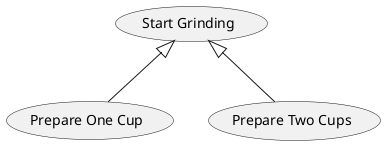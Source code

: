 @startuml
'https://plantuml.com/use-case-diagram

(Start Grinding) as (Base)

(Base) <|-- (Prepare One Cup)
(Base) <|-- (Prepare Two Cups)

@enduml
